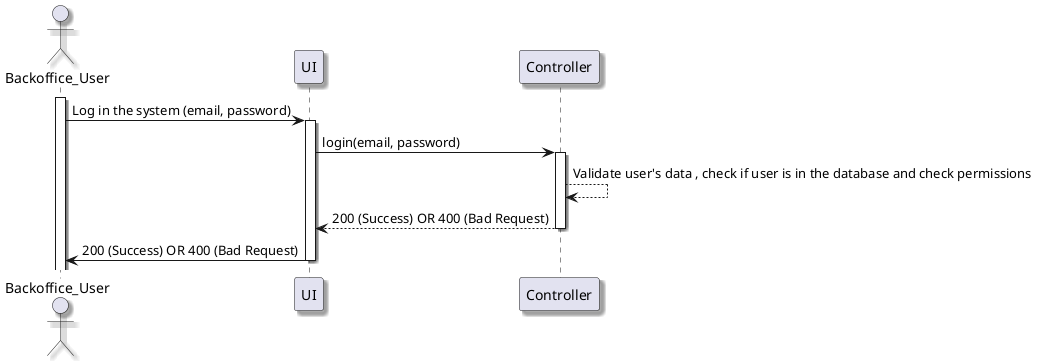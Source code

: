 @startuml level_2
'https://plantuml.com/sequence-diagram
skinparam handwritten false
skinparam monochrome false
skinparam packageStyle rect
skinparam defaultFontName FG Virgil
skinparam shadowing true

actor Backoffice_User as BOU
activate BOU
BOU -> UI: Log in the system (email, password)
activate UI
UI -> Controller: login(email, password)
activate Controller
Controller --> Controller: Validate user's data , check if user is in the database and check permissions
Controller --> UI: 200 (Success) OR 400 (Bad Request)
deactivate Controller
UI -> BOU: 200 (Success) OR 400 (Bad Request)
deactivate UI

@enduml

